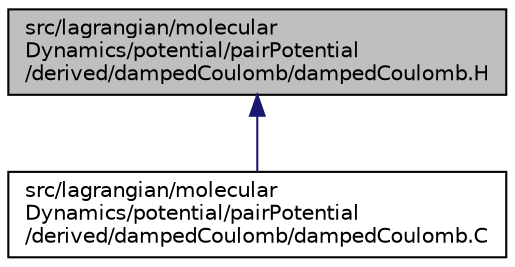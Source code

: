 digraph "src/lagrangian/molecularDynamics/potential/pairPotential/derived/dampedCoulomb/dampedCoulomb.H"
{
  bgcolor="transparent";
  edge [fontname="Helvetica",fontsize="10",labelfontname="Helvetica",labelfontsize="10"];
  node [fontname="Helvetica",fontsize="10",shape=record];
  Node1 [label="src/lagrangian/molecular\lDynamics/potential/pairPotential\l/derived/dampedCoulomb/dampedCoulomb.H",height=0.2,width=0.4,color="black", fillcolor="grey75", style="filled", fontcolor="black"];
  Node1 -> Node2 [dir="back",color="midnightblue",fontsize="10",style="solid",fontname="Helvetica"];
  Node2 [label="src/lagrangian/molecular\lDynamics/potential/pairPotential\l/derived/dampedCoulomb/dampedCoulomb.C",height=0.2,width=0.4,color="black",URL="$a07040.html"];
}

